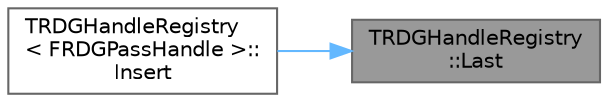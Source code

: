 digraph "TRDGHandleRegistry::Last"
{
 // INTERACTIVE_SVG=YES
 // LATEX_PDF_SIZE
  bgcolor="transparent";
  edge [fontname=Helvetica,fontsize=10,labelfontname=Helvetica,labelfontsize=10];
  node [fontname=Helvetica,fontsize=10,shape=box,height=0.2,width=0.4];
  rankdir="RL";
  Node1 [id="Node000001",label="TRDGHandleRegistry\l::Last",height=0.2,width=0.4,color="gray40", fillcolor="grey60", style="filled", fontcolor="black",tooltip=" "];
  Node1 -> Node2 [id="edge1_Node000001_Node000002",dir="back",color="steelblue1",style="solid",tooltip=" "];
  Node2 [id="Node000002",label="TRDGHandleRegistry\l\< FRDGPassHandle \>::\lInsert",height=0.2,width=0.4,color="grey40", fillcolor="white", style="filled",URL="$d4/dec/classTRDGHandleRegistry.html#ae1536b93d46b43762e1ce0875245b55a",tooltip=" "];
}
